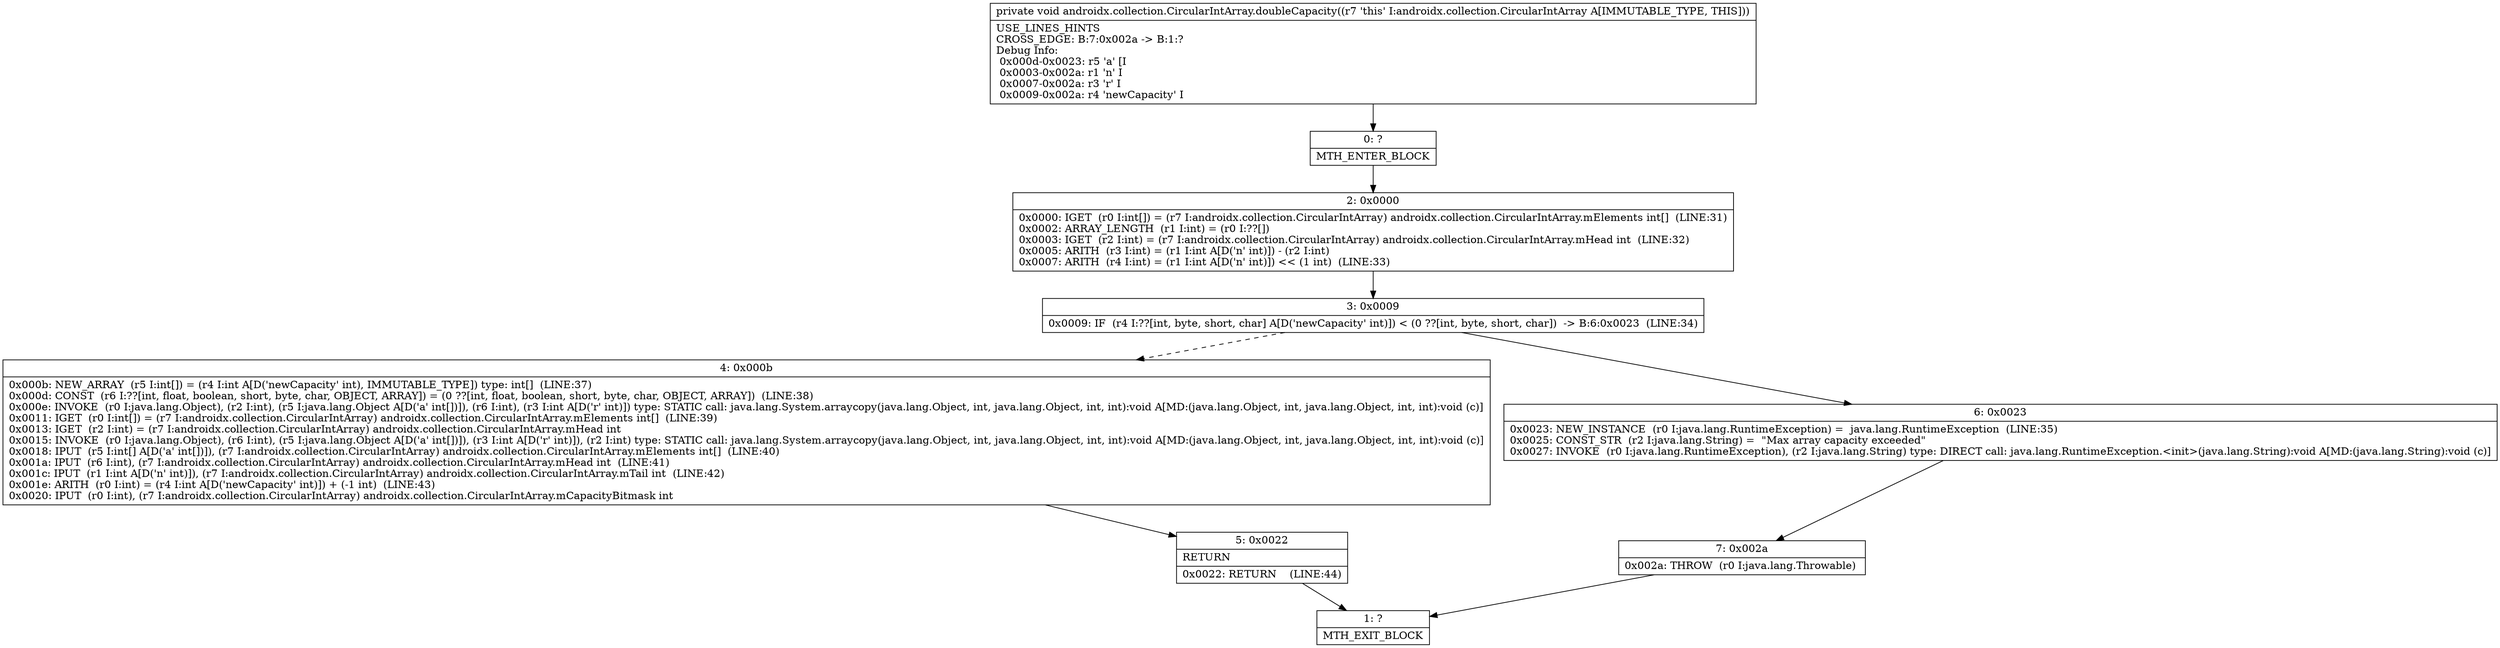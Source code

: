 digraph "CFG forandroidx.collection.CircularIntArray.doubleCapacity()V" {
Node_0 [shape=record,label="{0\:\ ?|MTH_ENTER_BLOCK\l}"];
Node_2 [shape=record,label="{2\:\ 0x0000|0x0000: IGET  (r0 I:int[]) = (r7 I:androidx.collection.CircularIntArray) androidx.collection.CircularIntArray.mElements int[]  (LINE:31)\l0x0002: ARRAY_LENGTH  (r1 I:int) = (r0 I:??[]) \l0x0003: IGET  (r2 I:int) = (r7 I:androidx.collection.CircularIntArray) androidx.collection.CircularIntArray.mHead int  (LINE:32)\l0x0005: ARITH  (r3 I:int) = (r1 I:int A[D('n' int)]) \- (r2 I:int) \l0x0007: ARITH  (r4 I:int) = (r1 I:int A[D('n' int)]) \<\< (1 int)  (LINE:33)\l}"];
Node_3 [shape=record,label="{3\:\ 0x0009|0x0009: IF  (r4 I:??[int, byte, short, char] A[D('newCapacity' int)]) \< (0 ??[int, byte, short, char])  \-\> B:6:0x0023  (LINE:34)\l}"];
Node_4 [shape=record,label="{4\:\ 0x000b|0x000b: NEW_ARRAY  (r5 I:int[]) = (r4 I:int A[D('newCapacity' int), IMMUTABLE_TYPE]) type: int[]  (LINE:37)\l0x000d: CONST  (r6 I:??[int, float, boolean, short, byte, char, OBJECT, ARRAY]) = (0 ??[int, float, boolean, short, byte, char, OBJECT, ARRAY])  (LINE:38)\l0x000e: INVOKE  (r0 I:java.lang.Object), (r2 I:int), (r5 I:java.lang.Object A[D('a' int[])]), (r6 I:int), (r3 I:int A[D('r' int)]) type: STATIC call: java.lang.System.arraycopy(java.lang.Object, int, java.lang.Object, int, int):void A[MD:(java.lang.Object, int, java.lang.Object, int, int):void (c)]\l0x0011: IGET  (r0 I:int[]) = (r7 I:androidx.collection.CircularIntArray) androidx.collection.CircularIntArray.mElements int[]  (LINE:39)\l0x0013: IGET  (r2 I:int) = (r7 I:androidx.collection.CircularIntArray) androidx.collection.CircularIntArray.mHead int \l0x0015: INVOKE  (r0 I:java.lang.Object), (r6 I:int), (r5 I:java.lang.Object A[D('a' int[])]), (r3 I:int A[D('r' int)]), (r2 I:int) type: STATIC call: java.lang.System.arraycopy(java.lang.Object, int, java.lang.Object, int, int):void A[MD:(java.lang.Object, int, java.lang.Object, int, int):void (c)]\l0x0018: IPUT  (r5 I:int[] A[D('a' int[])]), (r7 I:androidx.collection.CircularIntArray) androidx.collection.CircularIntArray.mElements int[]  (LINE:40)\l0x001a: IPUT  (r6 I:int), (r7 I:androidx.collection.CircularIntArray) androidx.collection.CircularIntArray.mHead int  (LINE:41)\l0x001c: IPUT  (r1 I:int A[D('n' int)]), (r7 I:androidx.collection.CircularIntArray) androidx.collection.CircularIntArray.mTail int  (LINE:42)\l0x001e: ARITH  (r0 I:int) = (r4 I:int A[D('newCapacity' int)]) + (\-1 int)  (LINE:43)\l0x0020: IPUT  (r0 I:int), (r7 I:androidx.collection.CircularIntArray) androidx.collection.CircularIntArray.mCapacityBitmask int \l}"];
Node_5 [shape=record,label="{5\:\ 0x0022|RETURN\l|0x0022: RETURN    (LINE:44)\l}"];
Node_1 [shape=record,label="{1\:\ ?|MTH_EXIT_BLOCK\l}"];
Node_6 [shape=record,label="{6\:\ 0x0023|0x0023: NEW_INSTANCE  (r0 I:java.lang.RuntimeException) =  java.lang.RuntimeException  (LINE:35)\l0x0025: CONST_STR  (r2 I:java.lang.String) =  \"Max array capacity exceeded\" \l0x0027: INVOKE  (r0 I:java.lang.RuntimeException), (r2 I:java.lang.String) type: DIRECT call: java.lang.RuntimeException.\<init\>(java.lang.String):void A[MD:(java.lang.String):void (c)]\l}"];
Node_7 [shape=record,label="{7\:\ 0x002a|0x002a: THROW  (r0 I:java.lang.Throwable) \l}"];
MethodNode[shape=record,label="{private void androidx.collection.CircularIntArray.doubleCapacity((r7 'this' I:androidx.collection.CircularIntArray A[IMMUTABLE_TYPE, THIS]))  | USE_LINES_HINTS\lCROSS_EDGE: B:7:0x002a \-\> B:1:?\lDebug Info:\l  0x000d\-0x0023: r5 'a' [I\l  0x0003\-0x002a: r1 'n' I\l  0x0007\-0x002a: r3 'r' I\l  0x0009\-0x002a: r4 'newCapacity' I\l}"];
MethodNode -> Node_0;Node_0 -> Node_2;
Node_2 -> Node_3;
Node_3 -> Node_4[style=dashed];
Node_3 -> Node_6;
Node_4 -> Node_5;
Node_5 -> Node_1;
Node_6 -> Node_7;
Node_7 -> Node_1;
}


